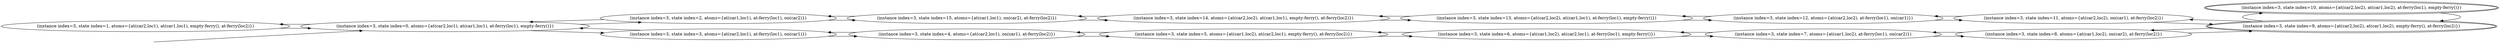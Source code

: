 digraph {
rankdir="LR"
s1[label="(instance index=3, state index=1, atoms={at(car2,loc1), at(car1,loc1), empty-ferry(), at-ferry(loc2)})"]
s0[label="(instance index=3, state index=0, atoms={at(car2,loc1), at(car1,loc1), at-ferry(loc1), empty-ferry()})"]
s2[label="(instance index=3, state index=2, atoms={at(car1,loc1), at-ferry(loc1), on(car2)})"]
s3[label="(instance index=3, state index=3, atoms={at(car2,loc1), at-ferry(loc1), on(car1)})"]
s4[label="(instance index=3, state index=4, atoms={at(car2,loc1), on(car1), at-ferry(loc2)})"]
s15[label="(instance index=3, state index=15, atoms={at(car1,loc1), on(car2), at-ferry(loc2)})"]
s5[label="(instance index=3, state index=5, atoms={at(car1,loc2), at(car2,loc1), empty-ferry(), at-ferry(loc2)})"]
s14[label="(instance index=3, state index=14, atoms={at(car2,loc2), at(car1,loc1), empty-ferry(), at-ferry(loc2)})"]
s6[label="(instance index=3, state index=6, atoms={at(car1,loc2), at(car2,loc1), at-ferry(loc1), empty-ferry()})"]
s13[label="(instance index=3, state index=13, atoms={at(car2,loc2), at(car1,loc1), at-ferry(loc1), empty-ferry()})"]
s7[label="(instance index=3, state index=7, atoms={at(car1,loc2), at-ferry(loc1), on(car2)})"]
s12[label="(instance index=3, state index=12, atoms={at(car2,loc2), at-ferry(loc1), on(car1)})"]
s8[label="(instance index=3, state index=8, atoms={at(car1,loc2), on(car2), at-ferry(loc2)})"]
s11[label="(instance index=3, state index=11, atoms={at(car2,loc2), on(car1), at-ferry(loc2)})"]
s10[peripheries=2,label="(instance index=3, state index=10, atoms={at(car2,loc2), at(car1,loc2), at-ferry(loc1), empty-ferry()})"]
s9[peripheries=2,label="(instance index=3, state index=9, atoms={at(car2,loc2), at(car1,loc2), empty-ferry(), at-ferry(loc2)})"]
Dangling [ label = "", style = invis ]
{ rank = same; Dangling }
Dangling -> s0
{ rank = same; s0}
{ rank = same; s0}
{ rank = same; s2,s3}
{ rank = same; s4,s15}
{ rank = same; s5,s14}
{ rank = same; s6,s13}
{ rank = same; s7,s12}
{ rank = same; s8,s11}
{ rank = same; s10,s9}
{
s1->s0
}
{
s0->s3
s0->s2
s0->s1
}
{
s2->s15
s2->s0
s3->s4
s3->s0
}
{
s4->s5
s4->s3
s15->s14
s15->s2
}
{
s5->s6
s5->s4
s14->s15
s14->s13
}
{
s6->s7
s6->s5
s13->s14
s13->s12
}
{
s7->s6
s7->s8
s12->s13
s12->s11
}
{
s8->s7
s8->s9
s11->s12
s11->s9
}
{
s10->s9
s9->s10
s9->s11
s9->s8
}
}

